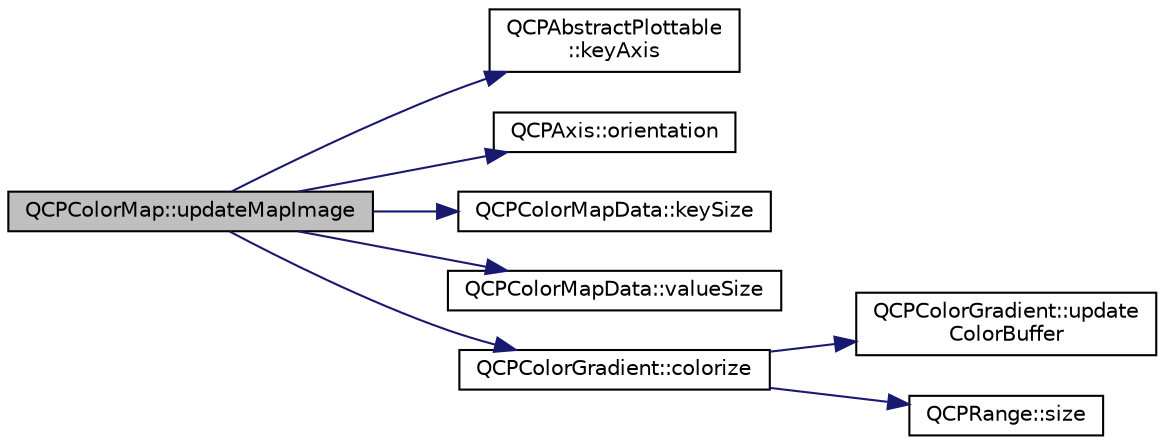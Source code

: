 digraph "QCPColorMap::updateMapImage"
{
  edge [fontname="Helvetica",fontsize="10",labelfontname="Helvetica",labelfontsize="10"];
  node [fontname="Helvetica",fontsize="10",shape=record];
  rankdir="LR";
  Node164 [label="QCPColorMap::updateMapImage",height=0.2,width=0.4,color="black", fillcolor="grey75", style="filled", fontcolor="black"];
  Node164 -> Node165 [color="midnightblue",fontsize="10",style="solid",fontname="Helvetica"];
  Node165 [label="QCPAbstractPlottable\l::keyAxis",height=0.2,width=0.4,color="black", fillcolor="white", style="filled",URL="$class_q_c_p_abstract_plottable.html#a2cdd6f0dd5e9a979037f86b4000d9cfe"];
  Node164 -> Node166 [color="midnightblue",fontsize="10",style="solid",fontname="Helvetica"];
  Node166 [label="QCPAxis::orientation",height=0.2,width=0.4,color="black", fillcolor="white", style="filled",URL="$class_q_c_p_axis.html#ab988ef4538e2655bb77bd138189cd42e"];
  Node164 -> Node167 [color="midnightblue",fontsize="10",style="solid",fontname="Helvetica"];
  Node167 [label="QCPColorMapData::keySize",height=0.2,width=0.4,color="black", fillcolor="white", style="filled",URL="$class_q_c_p_color_map_data.html#abbda4d28de97aedce1e6e6f008a0a1f7"];
  Node164 -> Node168 [color="midnightblue",fontsize="10",style="solid",fontname="Helvetica"];
  Node168 [label="QCPColorMapData::valueSize",height=0.2,width=0.4,color="black", fillcolor="white", style="filled",URL="$class_q_c_p_color_map_data.html#a8510cafea24645bbb62b5e0bfc43209f"];
  Node164 -> Node169 [color="midnightblue",fontsize="10",style="solid",fontname="Helvetica"];
  Node169 [label="QCPColorGradient::colorize",height=0.2,width=0.4,color="black", fillcolor="white", style="filled",URL="$class_q_c_p_color_gradient.html#aaf423ceb943e177b0ed2c48c811d83dc"];
  Node169 -> Node170 [color="midnightblue",fontsize="10",style="solid",fontname="Helvetica"];
  Node170 [label="QCPColorGradient::update\lColorBuffer",height=0.2,width=0.4,color="black", fillcolor="white", style="filled",URL="$class_q_c_p_color_gradient.html#a353f15ab3ab586eebf1f6b58c3e2707b"];
  Node169 -> Node171 [color="midnightblue",fontsize="10",style="solid",fontname="Helvetica"];
  Node171 [label="QCPRange::size",height=0.2,width=0.4,color="black", fillcolor="white", style="filled",URL="$class_q_c_p_range.html#a62326e7cc4316b96df6a60813230e63f"];
}
